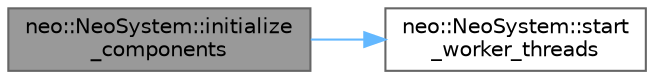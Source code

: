 digraph "neo::NeoSystem::initialize_components"
{
 // LATEX_PDF_SIZE
  bgcolor="transparent";
  edge [fontname=Helvetica,fontsize=10,labelfontname=Helvetica,labelfontsize=10];
  node [fontname=Helvetica,fontsize=10,shape=box,height=0.2,width=0.4];
  rankdir="LR";
  Node1 [id="Node000001",label="neo::NeoSystem::initialize\l_components",height=0.2,width=0.4,color="gray40", fillcolor="grey60", style="filled", fontcolor="black",tooltip="Initializes all core components."];
  Node1 -> Node2 [id="edge1_Node000001_Node000002",color="steelblue1",style="solid",tooltip=" "];
  Node2 [id="Node000002",label="neo::NeoSystem::start\l_worker_threads",height=0.2,width=0.4,color="grey40", fillcolor="white", style="filled",URL="$classneo_1_1_neo_system.html#a50d6eadc0fa3c4834fa7be66641fcedf",tooltip="Starts background worker threads."];
}
